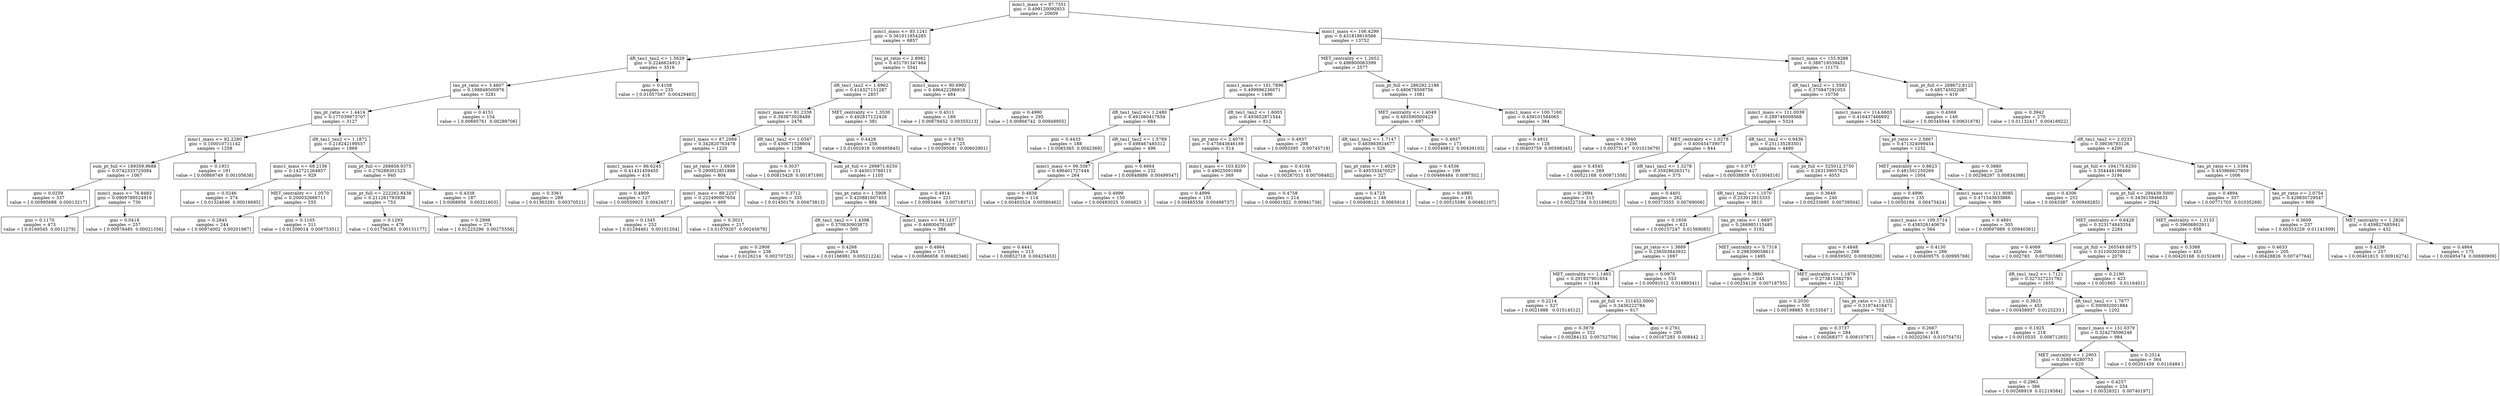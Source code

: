 digraph Tree {
0 [label="mmc1_mass <= 97.7551\ngini = 0.499120092853\nsamples = 20609", shape="box"] ;
1 [label="mmc1_mass <= 85.1241\ngini = 0.361011854285\nsamples = 6857", shape="box"] ;
0 -> 1 ;
2 [label="dR_tau1_tau2 <= 1.5629\ngini = 0.2246624913\nsamples = 3516", shape="box"] ;
1 -> 2 ;
3 [label="tau_pt_ratio <= 3.4607\ngini = 0.198848500976\nsamples = 3281", shape="box"] ;
2 -> 3 ;
4 [label="tau_pt_ratio <= 1.4414\ngini = 0.177039973707\nsamples = 3127", shape="box"] ;
3 -> 4 ;
5 [label="mmc1_mass <= 82.2280\ngini = 0.100010711142\nsamples = 1258", shape="box"] ;
4 -> 5 ;
6 [label="sum_pt_full <= 189359.9688\ngini = 0.0742333725084\nsamples = 1067", shape="box"] ;
5 -> 6 ;
7 [label="gini = 0.0259\nsamples = 337\nvalue = [ 0.00995688  0.00013217]", shape="box"] ;
6 -> 7 ;
8 [label="mmc1_mass <= 76.8483\ngini = 0.0909789524919\nsamples = 730", shape="box"] ;
6 -> 8 ;
9 [label="gini = 0.1170\nsamples = 473\nvalue = [ 0.0169545  0.0011279]", shape="box"] ;
8 -> 9 ;
10 [label="gini = 0.0418\nsamples = 257\nvalue = [ 0.00978485  0.00021356]", shape="box"] ;
8 -> 10 ;
11 [label="gini = 0.1931\nsamples = 191\nvalue = [ 0.00869749  0.00105638]", shape="box"] ;
5 -> 11 ;
12 [label="dR_tau1_tau2 <= 1.1872\ngini = 0.218242199557\nsamples = 1869", shape="box"] ;
4 -> 12 ;
13 [label="mmc1_mass <= 68.2156\ngini = 0.142721264857\nsamples = 929", shape="box"] ;
12 -> 13 ;
14 [label="gini = 0.0246\nsamples = 374\nvalue = [ 0.01324646  0.00016695]", shape="box"] ;
13 -> 14 ;
15 [label="MET_centrality <= 1.0570\ngini = 0.200032666711\nsamples = 555", shape="box"] ;
13 -> 15 ;
16 [label="gini = 0.2845\nsamples = 244\nvalue = [ 0.00974002  0.00201987]", shape="box"] ;
15 -> 16 ;
17 [label="gini = 0.1105\nsamples = 311\nvalue = [ 0.01209014  0.00075351]", shape="box"] ;
15 -> 17 ;
18 [label="sum_pt_full <= 268858.9375\ngini = 0.276288301523\nsamples = 940", shape="box"] ;
12 -> 18 ;
19 [label="sum_pt_full <= 222262.8438\ngini = 0.211261793938\nsamples = 753", shape="box"] ;
18 -> 19 ;
20 [label="gini = 0.1293\nsamples = 479\nvalue = [ 0.01756263  0.00131177]", shape="box"] ;
19 -> 20 ;
21 [label="gini = 0.2998\nsamples = 274\nvalue = [ 0.01225296  0.00275556]", shape="box"] ;
19 -> 21 ;
22 [label="gini = 0.4338\nsamples = 187\nvalue = [ 0.0068956   0.00321603]", shape="box"] ;
18 -> 22 ;
23 [label="gini = 0.4151\nsamples = 154\nvalue = [ 0.00695761  0.00289706]", shape="box"] ;
3 -> 23 ;
24 [label="gini = 0.4108\nsamples = 235\nvalue = [ 0.01057567  0.00429463]", shape="box"] ;
2 -> 24 ;
25 [label="tau_pt_ratio <= 2.8982\ngini = 0.431791347464\nsamples = 3341", shape="box"] ;
1 -> 25 ;
26 [label="dR_tau1_tau2 <= 1.6962\ngini = 0.414327151287\nsamples = 2857", shape="box"] ;
25 -> 26 ;
27 [label="mmc1_mass <= 91.2338\ngini = 0.393873028489\nsamples = 2476", shape="box"] ;
26 -> 27 ;
28 [label="mmc1_mass <= 87.2089\ngini = 0.342820763478\nsamples = 1220", shape="box"] ;
27 -> 28 ;
29 [label="mmc1_mass <= 86.6245\ngini = 0.41431459455\nsamples = 416", shape="box"] ;
28 -> 29 ;
30 [label="gini = 0.3361\nsamples = 289\nvalue = [ 0.01363291  0.00370521]", shape="box"] ;
29 -> 30 ;
31 [label="gini = 0.4909\nsamples = 127\nvalue = [ 0.00559925  0.0042657 ]", shape="box"] ;
29 -> 31 ;
32 [label="tau_pt_ratio <= 1.6939\ngini = 0.290952851888\nsamples = 804", shape="box"] ;
28 -> 32 ;
33 [label="mmc1_mass <= 89.2257\ngini = 0.222490007654\nsamples = 469", shape="box"] ;
32 -> 33 ;
34 [label="gini = 0.1345\nsamples = 252\nvalue = [ 0.01294461  0.00101204]", shape="box"] ;
33 -> 34 ;
35 [label="gini = 0.3021\nsamples = 217\nvalue = [ 0.01079267  0.00245679]", shape="box"] ;
33 -> 35 ;
36 [label="gini = 0.3712\nsamples = 335\nvalue = [ 0.01450176  0.00473813]", shape="box"] ;
32 -> 36 ;
37 [label="dR_tau1_tau2 <= 1.0347\ngini = 0.430671528604\nsamples = 1256", shape="box"] ;
27 -> 37 ;
38 [label="gini = 0.3037\nsamples = 151\nvalue = [ 0.00815428  0.00187189]", shape="box"] ;
37 -> 38 ;
39 [label="sum_pt_full <= 299871.6250\ngini = 0.443013788115\nsamples = 1105", shape="box"] ;
37 -> 39 ;
40 [label="tau_pt_ratio <= 1.5908\ngini = 0.420881607453\nsamples = 884", shape="box"] ;
39 -> 40 ;
41 [label="dR_tau1_tau2 <= 1.4398\ngini = 0.370830903873\nsamples = 500", shape="box"] ;
40 -> 41 ;
42 [label="gini = 0.2908\nsamples = 236\nvalue = [ 0.0126214   0.00270725]", shape="box"] ;
41 -> 42 ;
43 [label="gini = 0.4268\nsamples = 264\nvalue = [ 0.01166981  0.00521224]", shape="box"] ;
41 -> 43 ;
44 [label="mmc1_mass <= 94.1237\ngini = 0.468004701687\nsamples = 384", shape="box"] ;
40 -> 44 ;
45 [label="gini = 0.4864\nsamples = 171\nvalue = [ 0.00686658  0.00492346]", shape="box"] ;
44 -> 45 ;
46 [label="gini = 0.4441\nsamples = 213\nvalue = [ 0.00852718  0.00425453]", shape="box"] ;
44 -> 46 ;
47 [label="gini = 0.4914\nsamples = 221\nvalue = [ 0.0093464   0.00718371]", shape="box"] ;
39 -> 47 ;
48 [label="MET_centrality <= 1.3530\ngini = 0.492817122426\nsamples = 381", shape="box"] ;
26 -> 48 ;
49 [label="gini = 0.4428\nsamples = 256\nvalue = [ 0.01002918  0.00495845]", shape="box"] ;
48 -> 49 ;
50 [label="gini = 0.4783\nsamples = 125\nvalue = [ 0.00395081  0.00602901]", shape="box"] ;
48 -> 50 ;
51 [label="mmc1_mass <= 90.6992\ngini = 0.496422286916\nsamples = 484", shape="box"] ;
25 -> 51 ;
52 [label="gini = 0.4511\nsamples = 189\nvalue = [ 0.00678452  0.00355213]", shape="box"] ;
51 -> 52 ;
53 [label="gini = 0.4990\nsamples = 295\nvalue = [ 0.00866742  0.00948955]", shape="box"] ;
51 -> 53 ;
54 [label="mmc1_mass <= 106.4299\ngini = 0.431818616566\nsamples = 13752", shape="box"] ;
0 -> 54 ;
55 [label="MET_centrality <= 1.2652\ngini = 0.496900063399\nsamples = 2577", shape="box"] ;
54 -> 55 ;
56 [label="mmc1_mass <= 101.7896\ngini = 0.499996236071\nsamples = 1496", shape="box"] ;
55 -> 56 ;
57 [label="dR_tau1_tau2 <= 1.2480\ngini = 0.491060417654\nsamples = 684", shape="box"] ;
56 -> 57 ;
58 [label="gini = 0.4433\nsamples = 188\nvalue = [ 0.0085365  0.0042369]", shape="box"] ;
57 -> 58 ;
59 [label="dR_tau1_tau2 <= 1.5789\ngini = 0.498467485312\nsamples = 496", shape="box"] ;
57 -> 59 ;
60 [label="mmc1_mass <= 99.3387\ngini = 0.496401727444\nsamples = 264", shape="box"] ;
59 -> 60 ;
61 [label="gini = 0.4838\nsamples = 114\nvalue = [ 0.00403524  0.00580462]", shape="box"] ;
60 -> 61 ;
62 [label="gini = 0.4999\nsamples = 150\nvalue = [ 0.00493025  0.004823  ]", shape="box"] ;
60 -> 62 ;
63 [label="gini = 0.4664\nsamples = 232\nvalue = [ 0.00848886  0.00499547]", shape="box"] ;
59 -> 63 ;
64 [label="dR_tau1_tau2 <= 1.6003\ngini = 0.493652871544\nsamples = 812", shape="box"] ;
56 -> 64 ;
65 [label="tau_pt_ratio <= 2.4078\ngini = 0.475843646169\nsamples = 514", shape="box"] ;
64 -> 65 ;
66 [label="mmc1_mass <= 103.8250\ngini = 0.49025091988\nsamples = 369", shape="box"] ;
65 -> 66 ;
67 [label="gini = 0.4999\nsamples = 155\nvalue = [ 0.00485558  0.00498737]", shape="box"] ;
66 -> 67 ;
68 [label="gini = 0.4758\nsamples = 214\nvalue = [ 0.00601922  0.00941736]", shape="box"] ;
66 -> 68 ;
69 [label="gini = 0.4104\nsamples = 145\nvalue = [ 0.00287015  0.00708482]", shape="box"] ;
65 -> 69 ;
70 [label="gini = 0.4937\nsamples = 298\nvalue = [ 0.0093395   0.00745719]", shape="box"] ;
64 -> 70 ;
71 [label="sum_pt_full <= 286292.2188\ngini = 0.480678508756\nsamples = 1081", shape="box"] ;
55 -> 71 ;
72 [label="MET_centrality <= 1.4049\ngini = 0.493590500423\nsamples = 697", shape="box"] ;
71 -> 72 ;
73 [label="dR_tau1_tau2 <= 1.7147\ngini = 0.483983924677\nsamples = 526", shape="box"] ;
72 -> 73 ;
74 [label="tau_pt_ratio <= 1.4929\ngini = 0.495333470527\nsamples = 327", shape="box"] ;
73 -> 74 ;
75 [label="gini = 0.4723\nsamples = 146\nvalue = [ 0.00408121  0.0065916 ]", shape="box"] ;
74 -> 75 ;
76 [label="gini = 0.4985\nsamples = 181\nvalue = [ 0.00515586  0.00462107]", shape="box"] ;
74 -> 76 ;
77 [label="gini = 0.4536\nsamples = 199\nvalue = [ 0.00466484  0.0087502 ]", shape="box"] ;
73 -> 77 ;
78 [label="gini = 0.4937\nsamples = 171\nvalue = [ 0.00549812  0.00439103]", shape="box"] ;
72 -> 78 ;
79 [label="mmc1_mass <= 100.7160\ngini = 0.439101584065\nsamples = 384", shape="box"] ;
71 -> 79 ;
80 [label="gini = 0.4811\nsamples = 128\nvalue = [ 0.00403759  0.00598345]", shape="box"] ;
79 -> 80 ;
81 [label="gini = 0.3940\nsamples = 256\nvalue = [ 0.00375147  0.01015679]", shape="box"] ;
79 -> 81 ;
82 [label="mmc1_mass <= 155.9288\ngini = 0.388718539451\nsamples = 11175", shape="box"] ;
54 -> 82 ;
83 [label="dR_tau1_tau2 <= 1.5582\ngini = 0.370847291053\nsamples = 10756", shape="box"] ;
82 -> 83 ;
84 [label="mmc1_mass <= 111.0039\ngini = 0.289746009568\nsamples = 5324", shape="box"] ;
83 -> 84 ;
85 [label="MET_centrality <= 1.0278\ngini = 0.400454739073\nsamples = 844", shape="box"] ;
84 -> 85 ;
86 [label="gini = 0.4545\nsamples = 269\nvalue = [ 0.00521168  0.00971358]", shape="box"] ;
85 -> 86 ;
87 [label="dR_tau1_tau2 <= 1.3278\ngini = 0.359286263171\nsamples = 575", shape="box"] ;
85 -> 87 ;
88 [label="gini = 0.2694\nsamples = 313\nvalue = [ 0.00227284  0.01189625]", shape="box"] ;
87 -> 88 ;
89 [label="gini = 0.4401\nsamples = 262\nvalue = [ 0.00373555  0.00769006]", shape="box"] ;
87 -> 89 ;
90 [label="dR_tau1_tau2 <= 0.9436\ngini = 0.251135283501\nsamples = 4480", shape="box"] ;
84 -> 90 ;
91 [label="gini = 0.0717\nsamples = 427\nvalue = [ 0.00038859  0.01004516]", shape="box"] ;
90 -> 91 ;
92 [label="sum_pt_full <= 525012.3750\ngini = 0.263139057625\nsamples = 4053", shape="box"] ;
90 -> 92 ;
93 [label="dR_tau1_tau2 <= 1.1070\ngini = 0.253912915333\nsamples = 3813", shape="box"] ;
92 -> 93 ;
94 [label="gini = 0.1656\nsamples = 621\nvalue = [ 0.00157247  0.01569085]", shape="box"] ;
93 -> 94 ;
95 [label="tau_pt_ratio <= 1.6697\ngini = 0.266985115485\nsamples = 3192", shape="box"] ;
93 -> 95 ;
96 [label="tau_pt_ratio <= 1.3889\ngini = 0.236503843932\nsamples = 1697", shape="box"] ;
95 -> 96 ;
97 [label="MET_centrality <= 1.1463\ngini = 0.291937901654\nsamples = 1144", shape="box"] ;
96 -> 97 ;
98 [label="gini = 0.2214\nsamples = 527\nvalue = [ 0.0021988   0.01514512]", shape="box"] ;
97 -> 98 ;
99 [label="sum_pt_full <= 311452.0000\ngini = 0.3436222784\nsamples = 617", shape="box"] ;
97 -> 99 ;
100 [label="gini = 0.3979\nsamples = 322\nvalue = [ 0.00284132  0.00752759]", shape="box"] ;
99 -> 100 ;
101 [label="gini = 0.2761\nsamples = 295\nvalue = [ 0.00167283  0.008442  ]", shape="box"] ;
99 -> 101 ;
102 [label="gini = 0.0970\nsamples = 553\nvalue = [ 0.00091012  0.01689341]", shape="box"] ;
96 -> 102 ;
103 [label="MET_centrality <= 0.7318\ngini = 0.298309058613\nsamples = 1495", shape="box"] ;
95 -> 103 ;
104 [label="gini = 0.3860\nsamples = 243\nvalue = [ 0.00254126  0.00718755]", shape="box"] ;
103 -> 104 ;
105 [label="MET_centrality <= 1.1879\ngini = 0.273815582795\nsamples = 1252", shape="box"] ;
103 -> 105 ;
106 [label="gini = 0.2030\nsamples = 550\nvalue = [ 0.00198883  0.0153547 ]", shape="box"] ;
105 -> 106 ;
107 [label="tau_pt_ratio <= 2.1332\ngini = 0.31974416471\nsamples = 702", shape="box"] ;
105 -> 107 ;
108 [label="gini = 0.3737\nsamples = 284\nvalue = [ 0.00268377  0.00810787]", shape="box"] ;
107 -> 108 ;
109 [label="gini = 0.2667\nsamples = 418\nvalue = [ 0.00202561  0.01075475]", shape="box"] ;
107 -> 109 ;
110 [label="gini = 0.3649\nsamples = 240\nvalue = [ 0.00233695  0.00739504]", shape="box"] ;
92 -> 110 ;
111 [label="mmc1_mass <= 114.6603\ngini = 0.416437466692\nsamples = 5432", shape="box"] ;
83 -> 111 ;
112 [label="tau_pt_ratio <= 2.5867\ngini = 0.471324099454\nsamples = 1232", shape="box"] ;
111 -> 112 ;
113 [label="MET_centrality <= 0.8623\ngini = 0.481501250269\nsamples = 1004", shape="box"] ;
112 -> 113 ;
114 [label="gini = 0.4996\nsamples = 135\nvalue = [ 0.0050194   0.00475424]", shape="box"] ;
113 -> 114 ;
115 [label="mmc1_mass <= 111.9085\ngini = 0.471543633866\nsamples = 869", shape="box"] ;
113 -> 115 ;
116 [label="mmc1_mass <= 109.5714\ngini = 0.458526140679\nsamples = 564", shape="box"] ;
115 -> 116 ;
117 [label="gini = 0.4848\nsamples = 298\nvalue = [ 0.00659502  0.00938206]", shape="box"] ;
116 -> 117 ;
118 [label="gini = 0.4130\nsamples = 266\nvalue = [ 0.00409575  0.00995768]", shape="box"] ;
116 -> 118 ;
119 [label="gini = 0.4891\nsamples = 305\nvalue = [ 0.00697989  0.00940361]", shape="box"] ;
115 -> 119 ;
120 [label="gini = 0.3880\nsamples = 228\nvalue = [ 0.00298297  0.00834398]", shape="box"] ;
112 -> 120 ;
121 [label="dR_tau1_tau2 <= 2.0233\ngini = 0.39036793126\nsamples = 4200", shape="box"] ;
111 -> 121 ;
122 [label="sum_pt_full <= 194175.6250\ngini = 0.354444196469\nsamples = 3194", shape="box"] ;
121 -> 122 ;
123 [label="gini = 0.4306\nsamples = 252\nvalue = [ 0.0043387   0.00949285]", shape="box"] ;
122 -> 123 ;
124 [label="sum_pt_full <= 294439.5000\ngini = 0.343915846633\nsamples = 2942", shape="box"] ;
122 -> 124 ;
125 [label="MET_centrality <= 0.6428\ngini = 0.323174843354\nsamples = 2284", shape="box"] ;
124 -> 125 ;
126 [label="gini = 0.4069\nsamples = 206\nvalue = [ 0.002783    0.00700596]", shape="box"] ;
125 -> 126 ;
127 [label="sum_pt_full <= 265549.6875\ngini = 0.311003020612\nsamples = 2078", shape="box"] ;
125 -> 127 ;
128 [label="dR_tau1_tau2 <= 1.7121\ngini = 0.327327231792\nsamples = 1655", shape="box"] ;
127 -> 128 ;
129 [label="gini = 0.3925\nsamples = 453\nvalue = [ 0.00458937  0.0125233 ]", shape="box"] ;
128 -> 129 ;
130 [label="dR_tau1_tau2 <= 1.7677\ngini = 0.300932001884\nsamples = 1202", shape="box"] ;
128 -> 130 ;
131 [label="gini = 0.1925\nsamples = 218\nvalue = [ 0.0010535   0.00871265]", shape="box"] ;
130 -> 131 ;
132 [label="mmc1_mass <= 131.0379\ngini = 0.324279596246\nsamples = 984", shape="box"] ;
130 -> 132 ;
133 [label="MET_centrality <= 1.2903\ngini = 0.358048280753\nsamples = 620", shape="box"] ;
132 -> 133 ;
134 [label="gini = 0.2961\nsamples = 366\nvalue = [ 0.00268919  0.01219384]", shape="box"] ;
133 -> 134 ;
135 [label="gini = 0.4257\nsamples = 254\nvalue = [ 0.00328321  0.00740197]", shape="box"] ;
133 -> 135 ;
136 [label="gini = 0.2514\nsamples = 364\nvalue = [ 0.00201459  0.0116484 ]", shape="box"] ;
132 -> 136 ;
137 [label="gini = 0.2190\nsamples = 423\nvalue = [ 0.001665   0.0116401]", shape="box"] ;
127 -> 137 ;
138 [label="MET_centrality <= 1.3133\ngini = 0.39606802911\nsamples = 658", shape="box"] ;
124 -> 138 ;
139 [label="gini = 0.3388\nsamples = 453\nvalue = [ 0.00420168  0.0152409 ]", shape="box"] ;
138 -> 139 ;
140 [label="gini = 0.4633\nsamples = 205\nvalue = [ 0.00428826  0.00747764]", shape="box"] ;
138 -> 140 ;
141 [label="tau_pt_ratio <= 1.5394\ngini = 0.453966627859\nsamples = 1006", shape="box"] ;
121 -> 141 ;
142 [label="gini = 0.4894\nsamples = 337\nvalue = [ 0.00771703  0.01035269]", shape="box"] ;
141 -> 142 ;
143 [label="tau_pt_ratio <= 2.0754\ngini = 0.429830729547\nsamples = 669", shape="box"] ;
141 -> 143 ;
144 [label="gini = 0.3609\nsamples = 237\nvalue = [ 0.00353229  0.01141509]", shape="box"] ;
143 -> 144 ;
145 [label="MET_centrality <= 1.2826\ngini = 0.459827685941\nsamples = 432", shape="box"] ;
143 -> 145 ;
146 [label="gini = 0.4238\nsamples = 257\nvalue = [ 0.00401813  0.00916274]", shape="box"] ;
145 -> 146 ;
147 [label="gini = 0.4864\nsamples = 175\nvalue = [ 0.00495474  0.00690909]", shape="box"] ;
145 -> 147 ;
148 [label="sum_pt_full <= 268672.8125\ngini = 0.485745022087\nsamples = 419", shape="box"] ;
82 -> 148 ;
149 [label="gini = 0.4569\nsamples = 149\nvalue = [ 0.00345044  0.00631678]", shape="box"] ;
148 -> 149 ;
150 [label="gini = 0.3942\nsamples = 270\nvalue = [ 0.01132417  0.00418922]", shape="box"] ;
148 -> 150 ;
}